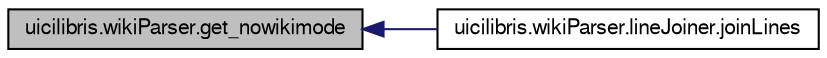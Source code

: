 digraph G
{
  edge [fontname="FreeSans",fontsize="10",labelfontname="FreeSans",labelfontsize="10"];
  node [fontname="FreeSans",fontsize="10",shape=record];
  rankdir="LR";
  Node1 [label="uicilibris.wikiParser.get_nowikimode",height=0.2,width=0.4,color="black", fillcolor="grey75", style="filled" fontcolor="black"];
  Node1 -> Node2 [dir="back",color="midnightblue",fontsize="10",style="solid",fontname="FreeSans"];
  Node2 [label="uicilibris.wikiParser.lineJoiner.joinLines",height=0.2,width=0.4,color="black", fillcolor="white", style="filled",URL="$classuicilibris_1_1wikiParser_1_1lineJoiner.html#a3e2015b6de4918bc0fd23974fd270723",tooltip="join lines ending with unescaped percent signs, unless inside codemode or nowiki mode"];
}
